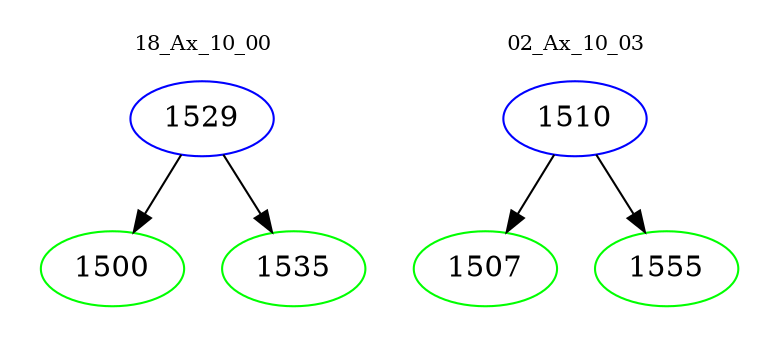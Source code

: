 digraph{
subgraph cluster_0 {
color = white
label = "18_Ax_10_00";
fontsize=10;
T0_1529 [label="1529", color="blue"]
T0_1529 -> T0_1500 [color="black"]
T0_1500 [label="1500", color="green"]
T0_1529 -> T0_1535 [color="black"]
T0_1535 [label="1535", color="green"]
}
subgraph cluster_1 {
color = white
label = "02_Ax_10_03";
fontsize=10;
T1_1510 [label="1510", color="blue"]
T1_1510 -> T1_1507 [color="black"]
T1_1507 [label="1507", color="green"]
T1_1510 -> T1_1555 [color="black"]
T1_1555 [label="1555", color="green"]
}
}

